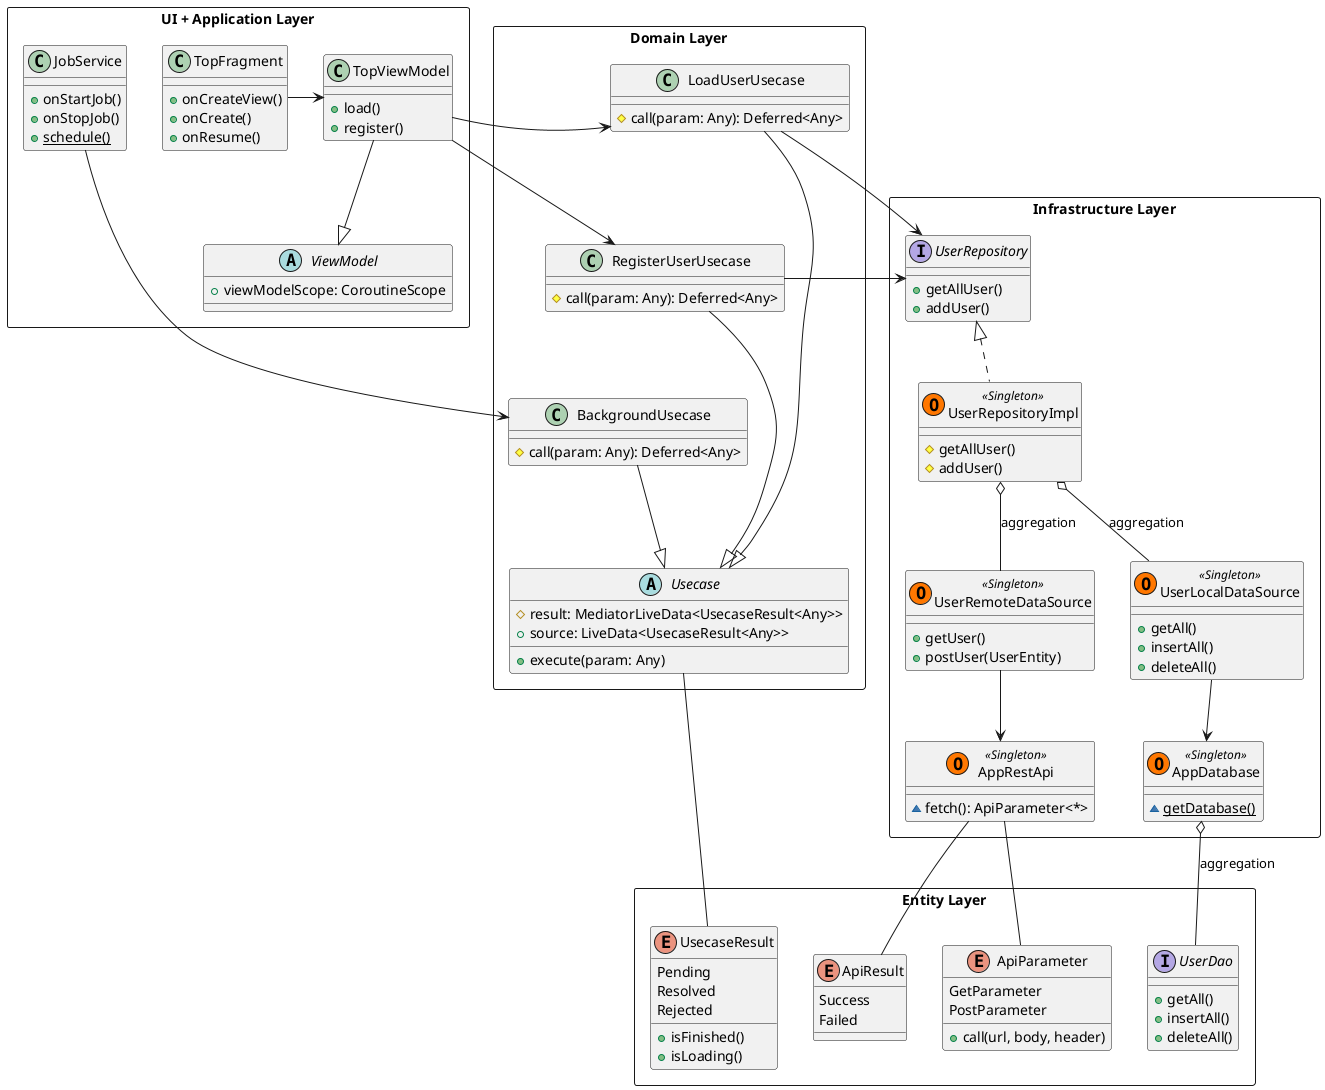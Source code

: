 @startuml

package "UI + Application Layer" <<Rectangle>> {
    class TopFragment {
        + onCreateView()
        + onCreate()
        + onResume()
    }
    class JobService {
        + onStartJob()
        + onStopJob()
        + {static} schedule()
    }
    abstract ViewModel {
        + viewModelScope: CoroutineScope
    }
    class TopViewModel {
        + load()
        + register()
    }
}

package "Domain Layer" <<Rectangle>> {
    abstract Usecase {
        # result: MediatorLiveData<UsecaseResult<Any>>
        + source: LiveData<UsecaseResult<Any>>
        + execute(param: Any)
    }
    class LoadUserUsecase {
        # call(param: Any): Deferred<Any>
    }
    class RegisterUserUsecase {
        # call(param: Any): Deferred<Any>
    }
    class BackgroundUsecase {
        # call(param: Any): Deferred<Any>
    }
}

package "Infrastructure Layer" <<Rectangle>> {
    interface UserRepository {
        + getAllUser()
        + addUser()
    }
    class UserRepositoryImpl << (O,#FF7700) Singleton >> {
        # getAllUser()
        # addUser()
    }
    class UserLocalDataSource << (O,#FF7700) Singleton >> {
        + getAll()
        + insertAll()
        + deleteAll()
    }
    class UserRemoteDataSource << (O,#FF7700) Singleton >> {
        + getUser()
        + postUser(UserEntity)
    }
    class AppDatabase << (O,#FF7700) Singleton >> {
        ~ {static} getDatabase()
    }
    class AppRestApi << (O,#FF7700) Singleton >> {
        ~ fetch(): ApiParameter<*>
    }
}

package "Entity Layer" <<Rectangle>> {
    enum UsecaseResult {
        Pending
        Resolved
        Rejected
        + isFinished()
        + isLoading()
    }
    enum ApiResult {
        Success
        Failed
    }
    enum ApiParameter {
        GetParameter
        PostParameter
        + call(url, body, header)
     }
    interface UserDao {
        + getAll()
        + insertAll()
        + deleteAll()
    }
}

TopFragment -ri-> TopViewModel
TopViewModel -do-|> ViewModel

JobService -ri-> BackgroundUsecase
TopViewModel -ri-> LoadUserUsecase
TopViewModel -ri-> RegisterUserUsecase

LoadUserUsecase ---do-|> Usecase
RegisterUserUsecase --do-|> Usecase
BackgroundUsecase -do-|> Usecase

LoadUserUsecase -ri-> UserRepository
RegisterUserUsecase -ri-> UserRepository

Usecase -do- UsecaseResult
UserRepository <|.. UserRepositoryImpl

UserRepositoryImpl o-do- UserLocalDataSource : aggregation
UserLocalDataSource -do-> AppDatabase
AppDatabase o-do- UserDao : aggregation

UserRepositoryImpl o-do- UserRemoteDataSource : aggregation
UserRemoteDataSource -do-> AppRestApi
AppRestApi -- ApiParameter
AppRestApi -- ApiResult


'Foo -up-> 上
'Foo -do-> 下
'Foo -le-> 左
'Foo -ri-> 右

@enduml
